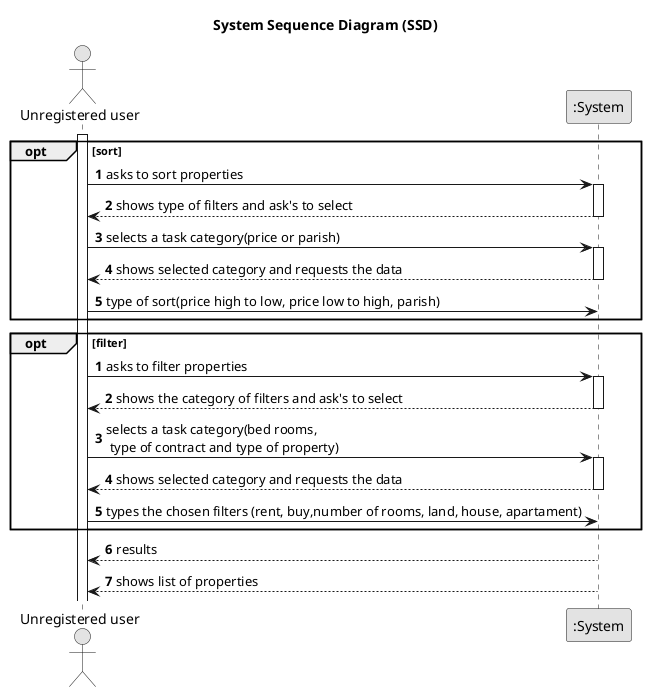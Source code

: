@startuml
skinparam monochrome true
skinparam packageStyle rectangle
skinparam shadowing false

title System Sequence Diagram (SSD)

autonumber

actor "Unregistered user" as Client
participant ":System" as System
  activate Client

autonumber 1
opt sort
    Client -> System : asks to sort properties
    activate System

        System --> Client : shows type of filters and ask's to select
    deactivate System

    Client -> System : selects a task category(price or parish)
    activate System

        System --> Client : shows selected category and requests the data
    deactivate System

    Client -> System : type of sort(price high to low, price low to high, parish)

end

autonumber 1
opt filter
    Client -> System : asks to filter properties
    activate System

        System --> Client : shows the category of filters and ask's to select
    deactivate System

    Client -> System : selects a task category(bed rooms,\n type of contract and type of property)
    activate System

        System --> Client : shows selected category and requests the data
    deactivate System

    Client -> System : types the chosen filters (rent, buy,number of rooms, land, house, apartament)
end
    System --> Client : results
    System --> Client:shows list of properties



@enduml